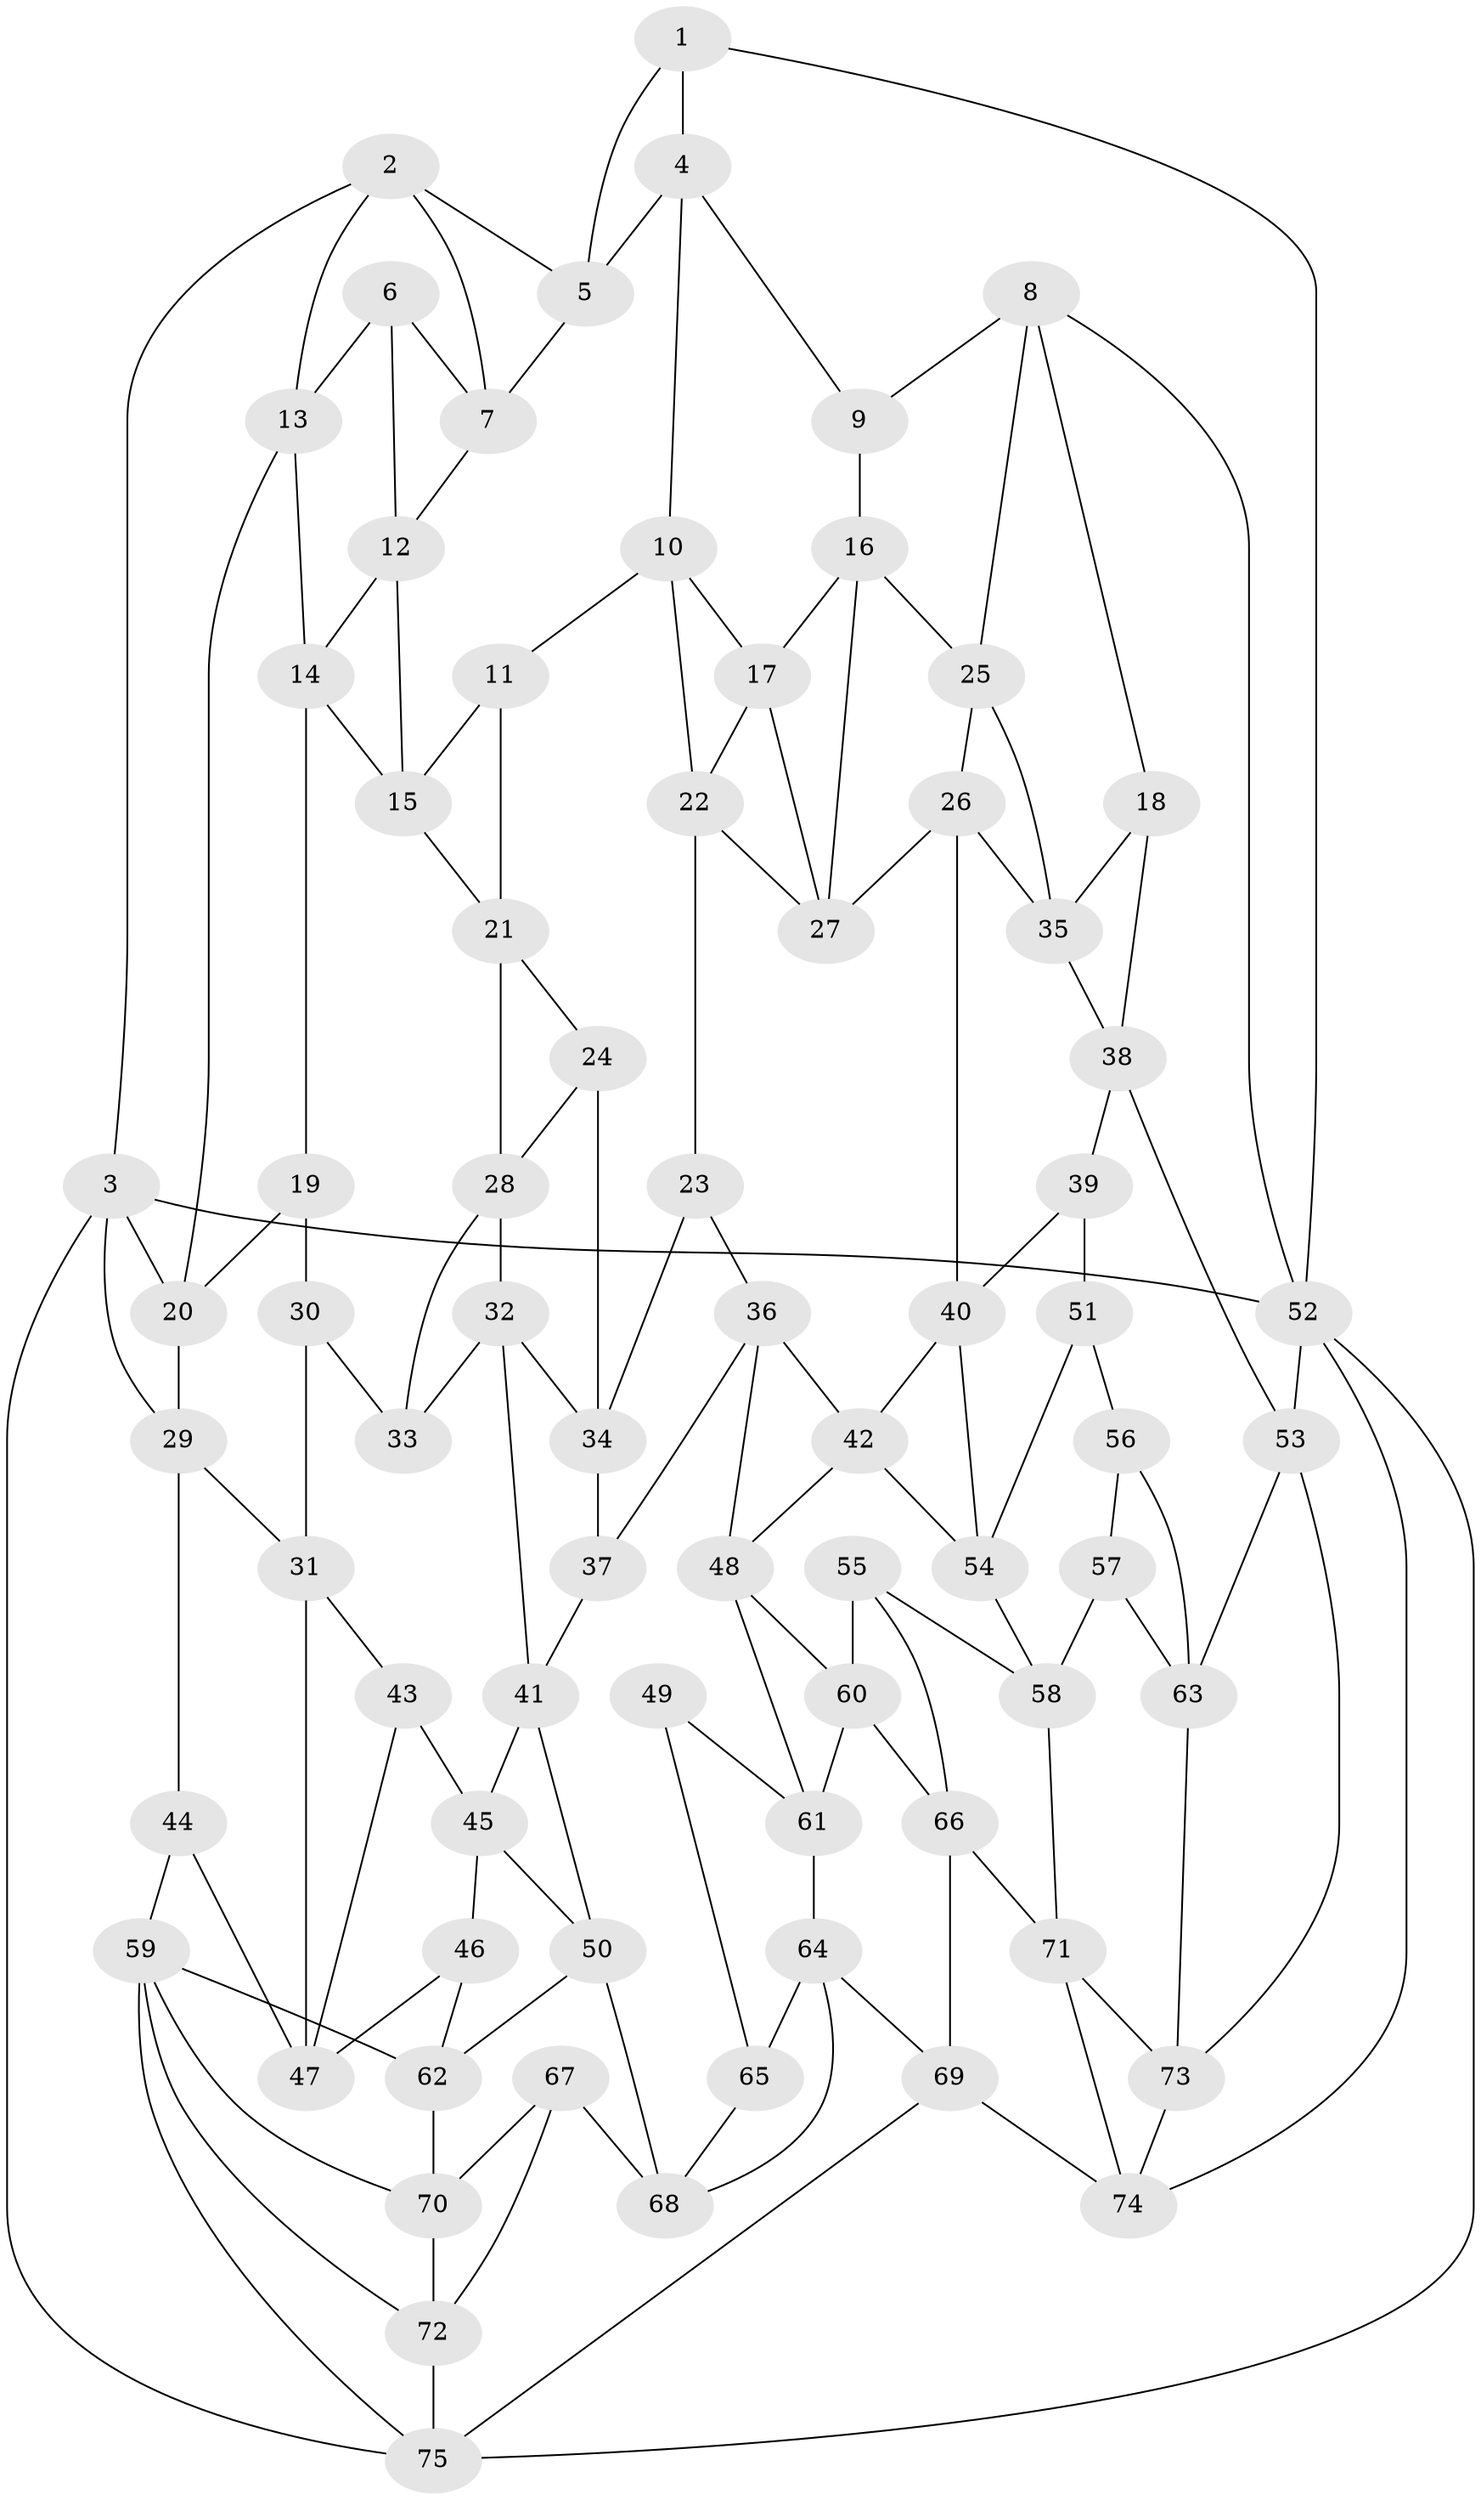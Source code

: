// original degree distribution, {3: 0.013422818791946308, 4: 0.24161073825503357, 6: 0.2214765100671141, 5: 0.5234899328859061}
// Generated by graph-tools (version 1.1) at 2025/38/03/04/25 23:38:25]
// undirected, 75 vertices, 141 edges
graph export_dot {
  node [color=gray90,style=filled];
  1;
  2;
  3;
  4;
  5;
  6;
  7;
  8;
  9;
  10;
  11;
  12;
  13;
  14;
  15;
  16;
  17;
  18;
  19;
  20;
  21;
  22;
  23;
  24;
  25;
  26;
  27;
  28;
  29;
  30;
  31;
  32;
  33;
  34;
  35;
  36;
  37;
  38;
  39;
  40;
  41;
  42;
  43;
  44;
  45;
  46;
  47;
  48;
  49;
  50;
  51;
  52;
  53;
  54;
  55;
  56;
  57;
  58;
  59;
  60;
  61;
  62;
  63;
  64;
  65;
  66;
  67;
  68;
  69;
  70;
  71;
  72;
  73;
  74;
  75;
  1 -- 4 [weight=1.0];
  1 -- 5 [weight=1.0];
  1 -- 52 [weight=1.0];
  2 -- 3 [weight=1.0];
  2 -- 5 [weight=1.0];
  2 -- 7 [weight=1.0];
  2 -- 13 [weight=1.0];
  3 -- 20 [weight=1.0];
  3 -- 29 [weight=1.0];
  3 -- 52 [weight=1.0];
  3 -- 75 [weight=1.0];
  4 -- 5 [weight=1.0];
  4 -- 9 [weight=1.0];
  4 -- 10 [weight=1.0];
  5 -- 7 [weight=1.0];
  6 -- 7 [weight=1.0];
  6 -- 12 [weight=1.0];
  6 -- 13 [weight=1.0];
  7 -- 12 [weight=1.0];
  8 -- 9 [weight=1.0];
  8 -- 18 [weight=1.0];
  8 -- 25 [weight=1.0];
  8 -- 52 [weight=1.0];
  9 -- 16 [weight=1.0];
  10 -- 11 [weight=1.0];
  10 -- 17 [weight=1.0];
  10 -- 22 [weight=1.0];
  11 -- 15 [weight=1.0];
  11 -- 21 [weight=1.0];
  12 -- 14 [weight=1.0];
  12 -- 15 [weight=1.0];
  13 -- 14 [weight=1.0];
  13 -- 20 [weight=1.0];
  14 -- 15 [weight=1.0];
  14 -- 19 [weight=1.0];
  15 -- 21 [weight=1.0];
  16 -- 17 [weight=1.0];
  16 -- 25 [weight=1.0];
  16 -- 27 [weight=1.0];
  17 -- 22 [weight=1.0];
  17 -- 27 [weight=1.0];
  18 -- 35 [weight=1.0];
  18 -- 38 [weight=1.0];
  19 -- 20 [weight=1.0];
  19 -- 30 [weight=1.0];
  20 -- 29 [weight=1.0];
  21 -- 24 [weight=1.0];
  21 -- 28 [weight=1.0];
  22 -- 23 [weight=1.0];
  22 -- 27 [weight=1.0];
  23 -- 34 [weight=1.0];
  23 -- 36 [weight=1.0];
  24 -- 28 [weight=1.0];
  24 -- 34 [weight=1.0];
  25 -- 26 [weight=1.0];
  25 -- 35 [weight=1.0];
  26 -- 27 [weight=1.0];
  26 -- 35 [weight=1.0];
  26 -- 40 [weight=1.0];
  28 -- 32 [weight=1.0];
  28 -- 33 [weight=1.0];
  29 -- 31 [weight=1.0];
  29 -- 44 [weight=1.0];
  30 -- 31 [weight=1.0];
  30 -- 33 [weight=2.0];
  31 -- 43 [weight=1.0];
  31 -- 47 [weight=1.0];
  32 -- 33 [weight=1.0];
  32 -- 34 [weight=1.0];
  32 -- 41 [weight=1.0];
  34 -- 37 [weight=1.0];
  35 -- 38 [weight=1.0];
  36 -- 37 [weight=1.0];
  36 -- 42 [weight=1.0];
  36 -- 48 [weight=1.0];
  37 -- 41 [weight=1.0];
  38 -- 39 [weight=1.0];
  38 -- 53 [weight=1.0];
  39 -- 40 [weight=1.0];
  39 -- 51 [weight=1.0];
  40 -- 42 [weight=1.0];
  40 -- 54 [weight=1.0];
  41 -- 45 [weight=1.0];
  41 -- 50 [weight=1.0];
  42 -- 48 [weight=1.0];
  42 -- 54 [weight=1.0];
  43 -- 45 [weight=1.0];
  43 -- 47 [weight=1.0];
  44 -- 47 [weight=1.0];
  44 -- 59 [weight=1.0];
  45 -- 46 [weight=1.0];
  45 -- 50 [weight=1.0];
  46 -- 47 [weight=1.0];
  46 -- 62 [weight=1.0];
  48 -- 60 [weight=1.0];
  48 -- 61 [weight=1.0];
  49 -- 61 [weight=1.0];
  49 -- 65 [weight=2.0];
  50 -- 62 [weight=1.0];
  50 -- 68 [weight=1.0];
  51 -- 54 [weight=1.0];
  51 -- 56 [weight=2.0];
  52 -- 53 [weight=1.0];
  52 -- 74 [weight=1.0];
  52 -- 75 [weight=1.0];
  53 -- 63 [weight=1.0];
  53 -- 73 [weight=1.0];
  54 -- 58 [weight=1.0];
  55 -- 58 [weight=1.0];
  55 -- 60 [weight=1.0];
  55 -- 66 [weight=1.0];
  56 -- 57 [weight=1.0];
  56 -- 63 [weight=1.0];
  57 -- 58 [weight=1.0];
  57 -- 63 [weight=1.0];
  58 -- 71 [weight=1.0];
  59 -- 62 [weight=1.0];
  59 -- 70 [weight=1.0];
  59 -- 72 [weight=1.0];
  59 -- 75 [weight=1.0];
  60 -- 61 [weight=1.0];
  60 -- 66 [weight=1.0];
  61 -- 64 [weight=1.0];
  62 -- 70 [weight=1.0];
  63 -- 73 [weight=1.0];
  64 -- 65 [weight=1.0];
  64 -- 68 [weight=1.0];
  64 -- 69 [weight=1.0];
  65 -- 68 [weight=1.0];
  66 -- 69 [weight=1.0];
  66 -- 71 [weight=1.0];
  67 -- 68 [weight=1.0];
  67 -- 70 [weight=1.0];
  67 -- 72 [weight=1.0];
  69 -- 74 [weight=1.0];
  69 -- 75 [weight=1.0];
  70 -- 72 [weight=1.0];
  71 -- 73 [weight=1.0];
  71 -- 74 [weight=1.0];
  72 -- 75 [weight=1.0];
  73 -- 74 [weight=1.0];
}
